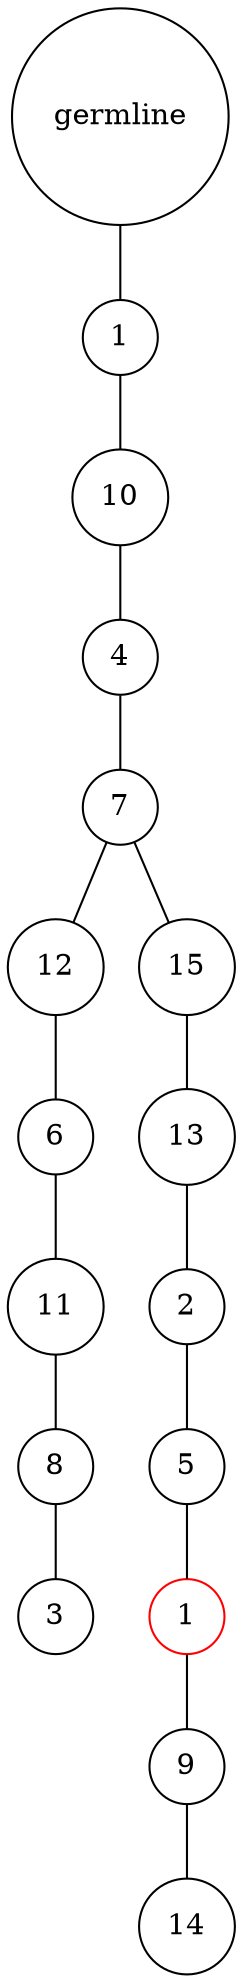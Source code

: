 graph {
	rankdir=UD;
	splines=line;
	node [shape=circle]
	"0x7f2de228e220" [label="germline"];
	"0x7f2de228e250" [label="1"];
	"0x7f2de228e220" -- "0x7f2de228e250" ;
	"0x7f2de228e280" [label="10"];
	"0x7f2de228e250" -- "0x7f2de228e280" ;
	"0x7f2de228e2b0" [label="4"];
	"0x7f2de228e280" -- "0x7f2de228e2b0" ;
	"0x7f2de228e2e0" [label="7"];
	"0x7f2de228e2b0" -- "0x7f2de228e2e0" ;
	"0x7f2de228e310" [label="12"];
	"0x7f2de228e2e0" -- "0x7f2de228e310" ;
	"0x7f2de228e340" [label="6"];
	"0x7f2de228e310" -- "0x7f2de228e340" ;
	"0x7f2de228e370" [label="11"];
	"0x7f2de228e340" -- "0x7f2de228e370" ;
	"0x7f2de228e3a0" [label="8"];
	"0x7f2de228e370" -- "0x7f2de228e3a0" ;
	"0x7f2de228e3d0" [label="3"];
	"0x7f2de228e3a0" -- "0x7f2de228e3d0" ;
	"0x7f2de228e400" [label="15"];
	"0x7f2de228e2e0" -- "0x7f2de228e400" ;
	"0x7f2de228e430" [label="13"];
	"0x7f2de228e400" -- "0x7f2de228e430" ;
	"0x7f2de228e460" [label="2"];
	"0x7f2de228e430" -- "0x7f2de228e460" ;
	"0x7f2de228e490" [label="5"];
	"0x7f2de228e460" -- "0x7f2de228e490" ;
	"0x7f2de228e4c0" [label="1",color="red"];
	"0x7f2de228e490" -- "0x7f2de228e4c0" ;
	"0x7f2de228e4f0" [label="9"];
	"0x7f2de228e4c0" -- "0x7f2de228e4f0" ;
	"0x7f2de228e520" [label="14"];
	"0x7f2de228e4f0" -- "0x7f2de228e520" ;
}
